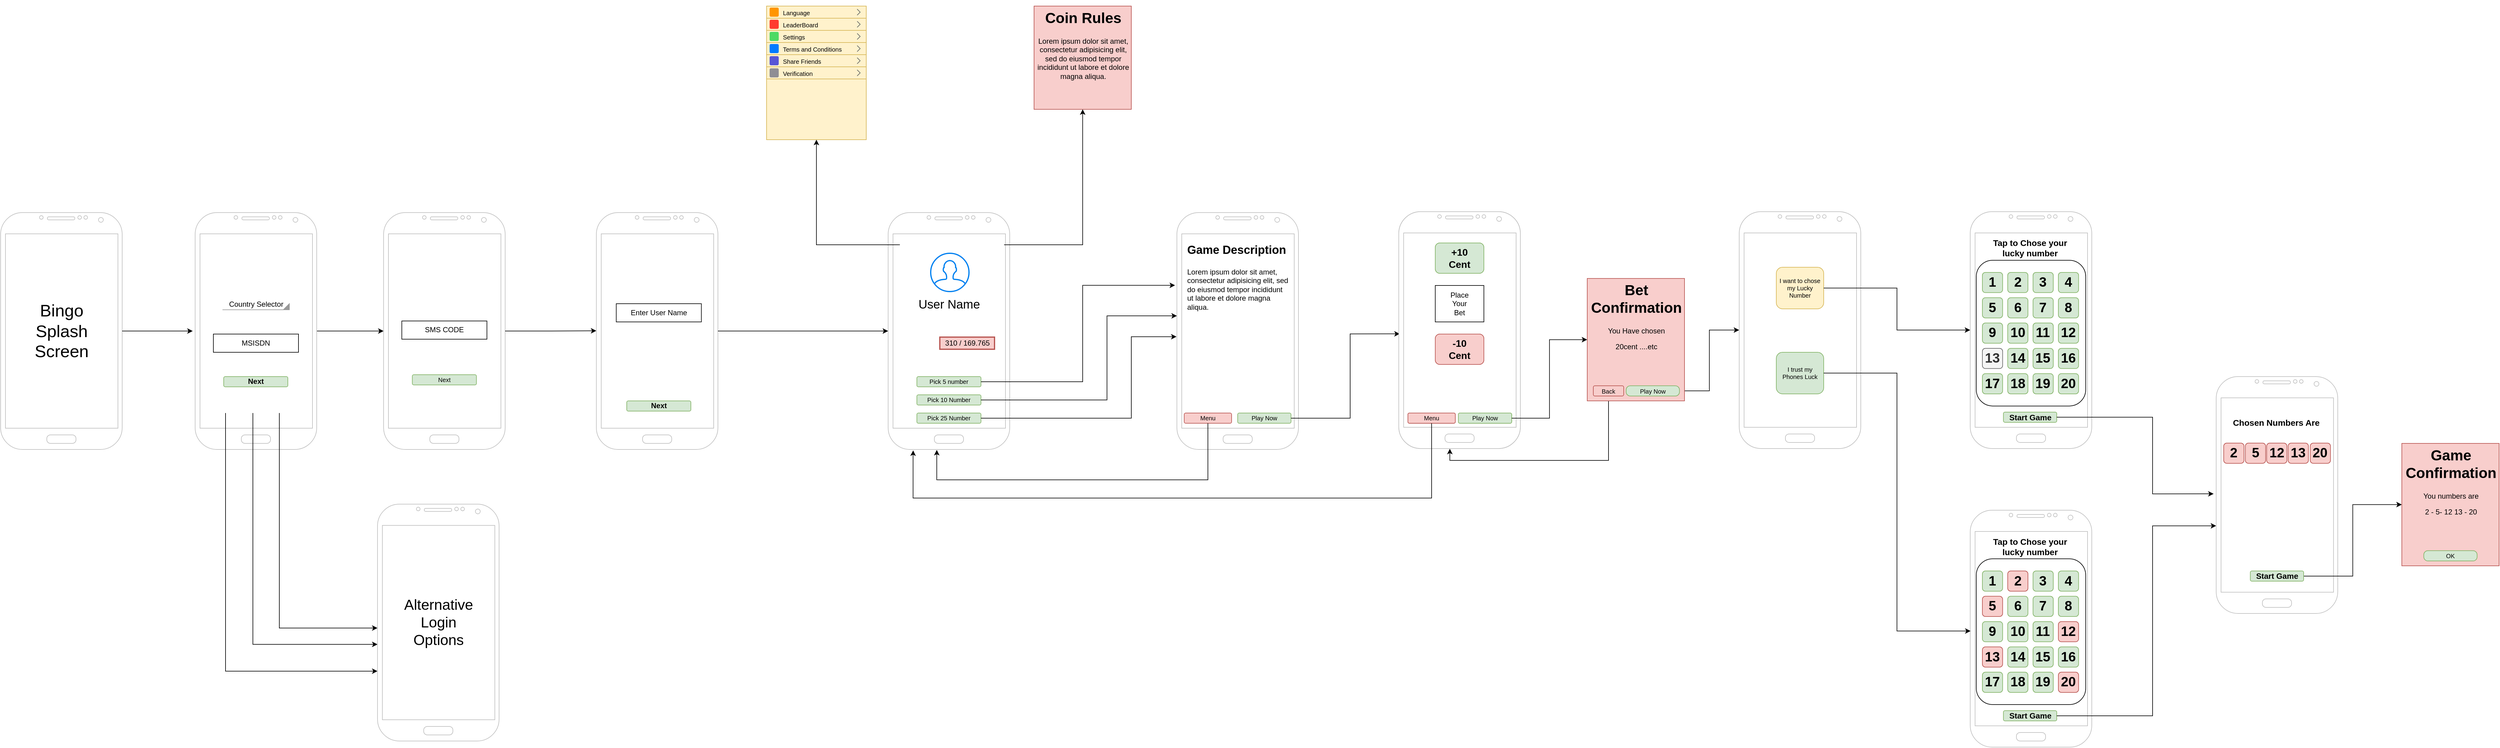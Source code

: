 <mxfile version="13.0.6" type="github">
  <diagram id="hyMBlP3Ab5VuCvEYyF4_" name="Page-1">
    <mxGraphModel dx="3213" dy="3280" grid="1" gridSize="10" guides="1" tooltips="1" connect="1" arrows="1" fold="1" page="1" pageScale="1" pageWidth="850" pageHeight="1100" math="0" shadow="0">
      <root>
        <mxCell id="0" />
        <mxCell id="1" parent="0" />
        <mxCell id="mvTbUv54LLQ37Vtnu26t-1" value="" style="group" vertex="1" connectable="0" parent="1">
          <mxGeometry x="940" y="120" width="200" height="390" as="geometry" />
        </mxCell>
        <mxCell id="mvTbUv54LLQ37Vtnu26t-2" value="" style="group" vertex="1" connectable="0" parent="mvTbUv54LLQ37Vtnu26t-1">
          <mxGeometry width="200" height="390" as="geometry" />
        </mxCell>
        <mxCell id="mvTbUv54LLQ37Vtnu26t-3" value="" style="verticalLabelPosition=bottom;verticalAlign=top;html=1;shadow=0;dashed=0;strokeWidth=1;shape=mxgraph.android.phone2;strokeColor=#c0c0c0;rounded=0;comic=0;fillColor=none;gradientColor=#ffffff;" vertex="1" parent="mvTbUv54LLQ37Vtnu26t-2">
          <mxGeometry width="200" height="390" as="geometry" />
        </mxCell>
        <mxCell id="mvTbUv54LLQ37Vtnu26t-4" value="&lt;div style=&quot;font-size: 28px&quot;&gt;Bingo&lt;/div&gt;&lt;div style=&quot;font-size: 28px&quot;&gt;&lt;font style=&quot;font-size: 28px&quot;&gt;Splash &lt;br&gt;&lt;/font&gt;&lt;/div&gt;&lt;div style=&quot;font-size: 28px&quot;&gt;&lt;font style=&quot;font-size: 28px&quot;&gt;Screen&lt;br&gt;&lt;/font&gt;&lt;/div&gt;" style="text;html=1;align=center;verticalAlign=middle;resizable=0;points=[];autosize=1;strokeWidth=7;" vertex="1" parent="mvTbUv54LLQ37Vtnu26t-2">
          <mxGeometry x="50" y="170" width="100" height="50" as="geometry" />
        </mxCell>
        <mxCell id="mvTbUv54LLQ37Vtnu26t-70" style="edgeStyle=orthogonalEdgeStyle;rounded=0;orthogonalLoop=1;jettySize=auto;html=1;" edge="1" parent="1" source="mvTbUv54LLQ37Vtnu26t-5" target="mvTbUv54LLQ37Vtnu26t-21">
          <mxGeometry relative="1" as="geometry" />
        </mxCell>
        <mxCell id="mvTbUv54LLQ37Vtnu26t-5" value="" style="verticalLabelPosition=bottom;verticalAlign=top;html=1;shadow=0;dashed=0;strokeWidth=1;shape=mxgraph.android.phone2;strokeColor=#c0c0c0;" vertex="1" parent="1">
          <mxGeometry x="1260" y="120" width="200" height="390" as="geometry" />
        </mxCell>
        <mxCell id="mvTbUv54LLQ37Vtnu26t-6" value="MSISDN" style="rounded=0;whiteSpace=wrap;html=1;" vertex="1" parent="1">
          <mxGeometry x="1290" y="320" width="140" height="30" as="geometry" />
        </mxCell>
        <mxCell id="mvTbUv54LLQ37Vtnu26t-7" value="&lt;b&gt;&lt;font style=&quot;font-size: 12px&quot;&gt;Next&lt;/font&gt;&lt;/b&gt;" style="rounded=1;html=1;shadow=0;dashed=0;whiteSpace=wrap;fontSize=10;fillColor=#d5e8d4;align=center;strokeColor=#82b366;" vertex="1" parent="1">
          <mxGeometry x="1307" y="390" width="105.5" height="16.88" as="geometry" />
        </mxCell>
        <mxCell id="mvTbUv54LLQ37Vtnu26t-8" value="Country Selector" style="strokeWidth=1;html=1;shadow=0;dashed=0;shape=mxgraph.android.spinner2;align=center;fillColor=#999999;strokeColor=#999999;verticalAlign=bottom" vertex="1" parent="1">
          <mxGeometry x="1305" y="270" width="110" height="10" as="geometry" />
        </mxCell>
        <mxCell id="mvTbUv54LLQ37Vtnu26t-16" style="edgeStyle=orthogonalEdgeStyle;rounded=0;orthogonalLoop=1;jettySize=auto;html=1;entryX=0;entryY=0.705;entryDx=0;entryDy=0;entryPerimeter=0;" edge="1" parent="1" source="mvTbUv54LLQ37Vtnu26t-9" target="mvTbUv54LLQ37Vtnu26t-14">
          <mxGeometry relative="1" as="geometry">
            <Array as="points">
              <mxPoint x="1310" y="875" />
            </Array>
          </mxGeometry>
        </mxCell>
        <mxCell id="mvTbUv54LLQ37Vtnu26t-9" value="" style="shape=image;html=1;verticalAlign=top;verticalLabelPosition=bottom;labelBackgroundColor=#ffffff;imageAspect=0;aspect=fixed;image=https://cdn1.iconfinder.com/data/icons/logotypes/32/circle-facebook_-128.png" vertex="1" parent="1">
          <mxGeometry x="1296" y="422" width="28" height="28" as="geometry" />
        </mxCell>
        <mxCell id="mvTbUv54LLQ37Vtnu26t-17" style="edgeStyle=orthogonalEdgeStyle;rounded=0;orthogonalLoop=1;jettySize=auto;html=1;entryX=0;entryY=0.592;entryDx=0;entryDy=0;entryPerimeter=0;" edge="1" parent="1" source="mvTbUv54LLQ37Vtnu26t-10" target="mvTbUv54LLQ37Vtnu26t-14">
          <mxGeometry relative="1" as="geometry">
            <Array as="points">
              <mxPoint x="1355" y="831" />
            </Array>
          </mxGeometry>
        </mxCell>
        <mxCell id="mvTbUv54LLQ37Vtnu26t-10" value="" style="shape=image;html=1;verticalAlign=top;verticalLabelPosition=bottom;labelBackgroundColor=#ffffff;imageAspect=0;aspect=fixed;image=https://cdn3.iconfinder.com/data/icons/peelicons-vol-1/50/Google_-128.png" vertex="1" parent="1">
          <mxGeometry x="1341" y="422" width="28" height="28" as="geometry" />
        </mxCell>
        <mxCell id="mvTbUv54LLQ37Vtnu26t-18" style="edgeStyle=orthogonalEdgeStyle;rounded=0;orthogonalLoop=1;jettySize=auto;html=1;entryX=0;entryY=0.523;entryDx=0;entryDy=0;entryPerimeter=0;" edge="1" parent="1" source="mvTbUv54LLQ37Vtnu26t-11" target="mvTbUv54LLQ37Vtnu26t-14">
          <mxGeometry relative="1" as="geometry">
            <Array as="points">
              <mxPoint x="1399" y="804" />
            </Array>
          </mxGeometry>
        </mxCell>
        <mxCell id="mvTbUv54LLQ37Vtnu26t-11" value="" style="shape=image;html=1;verticalAlign=top;verticalLabelPosition=bottom;labelBackgroundColor=#ffffff;imageAspect=0;aspect=fixed;image=https://cdn3.iconfinder.com/data/icons/peelicons-vol-1/50/Mail-128.png" vertex="1" parent="1">
          <mxGeometry x="1384.5" y="422" width="28" height="28" as="geometry" />
        </mxCell>
        <mxCell id="mvTbUv54LLQ37Vtnu26t-12" style="edgeStyle=orthogonalEdgeStyle;rounded=0;orthogonalLoop=1;jettySize=auto;html=1;entryX=-0.02;entryY=0.5;entryDx=0;entryDy=0;entryPerimeter=0;" edge="1" parent="1" source="mvTbUv54LLQ37Vtnu26t-3" target="mvTbUv54LLQ37Vtnu26t-5">
          <mxGeometry relative="1" as="geometry" />
        </mxCell>
        <mxCell id="mvTbUv54LLQ37Vtnu26t-13" value="" style="group" vertex="1" connectable="0" parent="1">
          <mxGeometry x="1560" y="600" width="200" height="390" as="geometry" />
        </mxCell>
        <mxCell id="mvTbUv54LLQ37Vtnu26t-14" value="" style="verticalLabelPosition=bottom;verticalAlign=top;html=1;shadow=0;dashed=0;strokeWidth=1;shape=mxgraph.android.phone2;strokeColor=#c0c0c0;rounded=0;comic=0;fillColor=none;gradientColor=#ffffff;" vertex="1" parent="mvTbUv54LLQ37Vtnu26t-13">
          <mxGeometry width="200" height="390" as="geometry" />
        </mxCell>
        <mxCell id="mvTbUv54LLQ37Vtnu26t-15" value="&lt;div style=&quot;font-size: 24px&quot;&gt;&lt;font style=&quot;font-size: 24px&quot;&gt;Alternative&lt;/font&gt;&lt;/div&gt;&lt;div style=&quot;font-size: 24px&quot;&gt;&lt;font style=&quot;font-size: 24px&quot;&gt;Login&lt;/font&gt;&lt;/div&gt;&lt;div style=&quot;font-size: 24px&quot;&gt;&lt;font style=&quot;font-size: 24px&quot;&gt;Options&lt;br&gt;&lt;/font&gt;&lt;/div&gt;" style="text;html=1;align=center;verticalAlign=middle;resizable=0;points=[];autosize=1;strokeWidth=7;" vertex="1" parent="mvTbUv54LLQ37Vtnu26t-13">
          <mxGeometry x="35" y="170" width="130" height="50" as="geometry" />
        </mxCell>
        <mxCell id="mvTbUv54LLQ37Vtnu26t-19" value="" style="group" vertex="1" connectable="0" parent="1">
          <mxGeometry x="1570" y="120" width="200" height="390" as="geometry" />
        </mxCell>
        <mxCell id="mvTbUv54LLQ37Vtnu26t-20" value="" style="group" vertex="1" connectable="0" parent="mvTbUv54LLQ37Vtnu26t-19">
          <mxGeometry width="200" height="390" as="geometry" />
        </mxCell>
        <mxCell id="mvTbUv54LLQ37Vtnu26t-21" value="" style="verticalLabelPosition=bottom;verticalAlign=top;html=1;shadow=0;dashed=0;strokeWidth=1;shape=mxgraph.android.phone2;strokeColor=#c0c0c0;" vertex="1" parent="mvTbUv54LLQ37Vtnu26t-20">
          <mxGeometry width="200" height="390" as="geometry" />
        </mxCell>
        <mxCell id="mvTbUv54LLQ37Vtnu26t-22" value="SMS CODE" style="rounded=0;whiteSpace=wrap;html=1;" vertex="1" parent="mvTbUv54LLQ37Vtnu26t-20">
          <mxGeometry x="30" y="178.44" width="140" height="30" as="geometry" />
        </mxCell>
        <mxCell id="mvTbUv54LLQ37Vtnu26t-23" value="Next" style="rounded=1;html=1;shadow=0;dashed=0;whiteSpace=wrap;fontSize=10;fillColor=#d5e8d4;align=center;strokeColor=#82b366;" vertex="1" parent="mvTbUv54LLQ37Vtnu26t-20">
          <mxGeometry x="47.25" y="266.88" width="105.5" height="16.88" as="geometry" />
        </mxCell>
        <mxCell id="mvTbUv54LLQ37Vtnu26t-25" value="" style="group" vertex="1" connectable="0" parent="1">
          <mxGeometry x="1920" y="120" width="200" height="390" as="geometry" />
        </mxCell>
        <mxCell id="mvTbUv54LLQ37Vtnu26t-26" value="" style="group" vertex="1" connectable="0" parent="mvTbUv54LLQ37Vtnu26t-25">
          <mxGeometry width="200" height="390" as="geometry" />
        </mxCell>
        <mxCell id="mvTbUv54LLQ37Vtnu26t-27" value="" style="group" vertex="1" connectable="0" parent="mvTbUv54LLQ37Vtnu26t-26">
          <mxGeometry width="200" height="390" as="geometry" />
        </mxCell>
        <mxCell id="mvTbUv54LLQ37Vtnu26t-28" value="" style="group" vertex="1" connectable="0" parent="mvTbUv54LLQ37Vtnu26t-27">
          <mxGeometry width="200" height="390" as="geometry" />
        </mxCell>
        <mxCell id="mvTbUv54LLQ37Vtnu26t-29" value="" style="verticalLabelPosition=bottom;verticalAlign=top;html=1;shadow=0;dashed=0;strokeWidth=1;shape=mxgraph.android.phone2;strokeColor=#c0c0c0;" vertex="1" parent="mvTbUv54LLQ37Vtnu26t-28">
          <mxGeometry width="200" height="390" as="geometry" />
        </mxCell>
        <mxCell id="mvTbUv54LLQ37Vtnu26t-30" value="&lt;div style=&quot;font-size: 12px&quot;&gt;&lt;b&gt;&lt;font style=&quot;font-size: 12px&quot;&gt;Next&lt;/font&gt;&lt;/b&gt;&lt;/div&gt;" style="rounded=1;html=1;shadow=0;dashed=0;whiteSpace=wrap;fontSize=10;fillColor=#d5e8d4;align=center;strokeColor=#82b366;" vertex="1" parent="mvTbUv54LLQ37Vtnu26t-28">
          <mxGeometry x="50" y="310" width="105.5" height="16.88" as="geometry" />
        </mxCell>
        <mxCell id="mvTbUv54LLQ37Vtnu26t-31" value="Enter User Name" style="rounded=0;whiteSpace=wrap;html=1;" vertex="1" parent="mvTbUv54LLQ37Vtnu26t-28">
          <mxGeometry x="32.75" y="150" width="140" height="30" as="geometry" />
        </mxCell>
        <mxCell id="mvTbUv54LLQ37Vtnu26t-34" style="edgeStyle=orthogonalEdgeStyle;rounded=0;orthogonalLoop=1;jettySize=auto;html=1;entryX=0;entryY=0.499;entryDx=0;entryDy=0;entryPerimeter=0;" edge="1" parent="1" source="mvTbUv54LLQ37Vtnu26t-21" target="mvTbUv54LLQ37Vtnu26t-29">
          <mxGeometry relative="1" as="geometry" />
        </mxCell>
        <mxCell id="mvTbUv54LLQ37Vtnu26t-35" value="" style="group" vertex="1" connectable="0" parent="1">
          <mxGeometry x="2400" y="120.0" width="200" height="390" as="geometry" />
        </mxCell>
        <mxCell id="mvTbUv54LLQ37Vtnu26t-36" value="" style="group" vertex="1" connectable="0" parent="mvTbUv54LLQ37Vtnu26t-35">
          <mxGeometry width="200" height="390" as="geometry" />
        </mxCell>
        <mxCell id="mvTbUv54LLQ37Vtnu26t-37" value="" style="verticalLabelPosition=bottom;verticalAlign=top;html=1;shadow=0;dashed=0;strokeWidth=1;shape=mxgraph.android.phone2;strokeColor=#c0c0c0;rounded=0;comic=0;fillColor=none;gradientColor=#ffffff;" vertex="1" parent="mvTbUv54LLQ37Vtnu26t-36">
          <mxGeometry width="200" height="390" as="geometry" />
        </mxCell>
        <mxCell id="mvTbUv54LLQ37Vtnu26t-38" value="&lt;div style=&quot;font-size: 20px&quot;&gt;User Name&lt;br&gt;&lt;/div&gt;" style="text;html=1;align=center;verticalAlign=middle;resizable=0;points=[];autosize=1;strokeWidth=7;" vertex="1" parent="mvTbUv54LLQ37Vtnu26t-36">
          <mxGeometry x="40" y="140" width="120" height="20" as="geometry" />
        </mxCell>
        <mxCell id="mvTbUv54LLQ37Vtnu26t-39" value="Pick 5 number" style="rounded=1;html=1;shadow=0;dashed=0;whiteSpace=wrap;fontSize=10;fillColor=#d5e8d4;align=center;strokeColor=#82b366;" vertex="1" parent="mvTbUv54LLQ37Vtnu26t-36">
          <mxGeometry x="47.25" y="270.0" width="105.5" height="16.88" as="geometry" />
        </mxCell>
        <mxCell id="mvTbUv54LLQ37Vtnu26t-40" value="Pick 10 Number" style="rounded=1;html=1;shadow=0;dashed=0;whiteSpace=wrap;fontSize=10;fillColor=#d5e8d4;align=center;strokeColor=#82b366;" vertex="1" parent="mvTbUv54LLQ37Vtnu26t-36">
          <mxGeometry x="47.25" y="300.0" width="105.5" height="16.88" as="geometry" />
        </mxCell>
        <mxCell id="mvTbUv54LLQ37Vtnu26t-41" value="Pick 25 Number" style="rounded=1;html=1;shadow=0;dashed=0;whiteSpace=wrap;fontSize=10;fillColor=#d5e8d4;align=center;strokeColor=#82b366;" vertex="1" parent="mvTbUv54LLQ37Vtnu26t-36">
          <mxGeometry x="47.25" y="330.0" width="105.5" height="16.88" as="geometry" />
        </mxCell>
        <mxCell id="mvTbUv54LLQ37Vtnu26t-42" value="" style="shape=image;html=1;verticalAlign=top;verticalLabelPosition=bottom;labelBackgroundColor=#ffffff;imageAspect=0;aspect=fixed;image=https://cdn0.iconfinder.com/data/icons/kameleon-free-pack/110/Euro-Coin-128.png" vertex="1" parent="mvTbUv54LLQ37Vtnu26t-36">
          <mxGeometry x="152.75" y="34" width="38" height="38" as="geometry" />
        </mxCell>
        <mxCell id="mvTbUv54LLQ37Vtnu26t-43" value="310 / 169.765" style="text;html=1;align=center;verticalAlign=middle;resizable=0;points=[];autosize=1;strokeWidth=2;fillColor=#f8cecc;strokeColor=#b85450;" vertex="1" parent="mvTbUv54LLQ37Vtnu26t-36">
          <mxGeometry x="85" y="205" width="90" height="20" as="geometry" />
        </mxCell>
        <mxCell id="mvTbUv54LLQ37Vtnu26t-44" value="" style="shape=image;html=1;verticalAlign=top;verticalLabelPosition=bottom;labelBackgroundColor=#ffffff;imageAspect=0;aspect=fixed;image=https://cdn2.iconfinder.com/data/icons/flat-ui-icons-24-px/24/menu-24-128.png" vertex="1" parent="mvTbUv54LLQ37Vtnu26t-36">
          <mxGeometry x="19.25" y="39" width="28" height="28" as="geometry" />
        </mxCell>
        <mxCell id="mvTbUv54LLQ37Vtnu26t-45" value="" style="shape=image;html=1;verticalAlign=top;verticalLabelPosition=bottom;labelBackgroundColor=#ffffff;imageAspect=0;aspect=fixed;image=https://cdn3.iconfinder.com/data/icons/shopping-and-retail-15/512/Crown-128.png" vertex="1" parent="mvTbUv54LLQ37Vtnu26t-36">
          <mxGeometry x="19.25" y="180" width="60" height="60" as="geometry" />
        </mxCell>
        <mxCell id="mvTbUv54LLQ37Vtnu26t-46" value="" style="html=1;verticalLabelPosition=bottom;align=center;labelBackgroundColor=#ffffff;verticalAlign=top;strokeWidth=2;strokeColor=#0080F0;shadow=0;dashed=0;shape=mxgraph.ios7.icons.user;" vertex="1" parent="mvTbUv54LLQ37Vtnu26t-36">
          <mxGeometry x="70" y="67" width="63" height="63" as="geometry" />
        </mxCell>
        <mxCell id="mvTbUv54LLQ37Vtnu26t-47" value="" style="shape=rect;strokeColor=#d6b656;fillColor=#fff2cc;shadow=0;" vertex="1" parent="1">
          <mxGeometry x="2200" y="-220" width="164" height="220" as="geometry" />
        </mxCell>
        <mxCell id="mvTbUv54LLQ37Vtnu26t-48" value="Language" style="shape=rect;strokeColor=#d6b656;fontSize=10;resizeWidth=1;align=left;spacingLeft=25;spacingTop=2;fillColor=#fff2cc;" vertex="1" parent="mvTbUv54LLQ37Vtnu26t-47">
          <mxGeometry width="164" height="20" relative="1" as="geometry" />
        </mxCell>
        <mxCell id="mvTbUv54LLQ37Vtnu26t-49" value="" style="shape=rect;rounded=1;rSize=3;strokeColor=none;fillColor=#FF9501;" vertex="1" parent="mvTbUv54LLQ37Vtnu26t-48">
          <mxGeometry y="0.5" width="15" height="15" relative="1" as="geometry">
            <mxPoint x="5" y="-7.5" as="offset" />
          </mxGeometry>
        </mxCell>
        <mxCell id="mvTbUv54LLQ37Vtnu26t-50" value="" style="shape=mxgraph.ios7.misc.right;strokeColor=#666666;" vertex="1" parent="mvTbUv54LLQ37Vtnu26t-48">
          <mxGeometry x="1" y="0.5" width="5" height="10" relative="1" as="geometry">
            <mxPoint x="-15" y="-5" as="offset" />
          </mxGeometry>
        </mxCell>
        <mxCell id="mvTbUv54LLQ37Vtnu26t-51" value="LeaderBoard" style="shape=rect;strokeColor=#d6b656;fontSize=10;resizeWidth=1;align=left;spacingLeft=25;spacingTop=2;fillColor=#fff2cc;" vertex="1" parent="mvTbUv54LLQ37Vtnu26t-47">
          <mxGeometry width="164" height="20" relative="1" as="geometry">
            <mxPoint y="20" as="offset" />
          </mxGeometry>
        </mxCell>
        <mxCell id="mvTbUv54LLQ37Vtnu26t-52" value="" style="shape=rect;rounded=1;rSize=3;strokeColor=none;fillColor=#FF3B2F;" vertex="1" parent="mvTbUv54LLQ37Vtnu26t-51">
          <mxGeometry y="0.5" width="15" height="15" relative="1" as="geometry">
            <mxPoint x="5" y="-7.5" as="offset" />
          </mxGeometry>
        </mxCell>
        <mxCell id="mvTbUv54LLQ37Vtnu26t-53" value="" style="shape=mxgraph.ios7.misc.right;strokeColor=#666666;" vertex="1" parent="mvTbUv54LLQ37Vtnu26t-51">
          <mxGeometry x="1" y="0.5" width="5" height="10" relative="1" as="geometry">
            <mxPoint x="-15" y="-5" as="offset" />
          </mxGeometry>
        </mxCell>
        <mxCell id="mvTbUv54LLQ37Vtnu26t-54" value="Settings" style="shape=rect;strokeColor=#d6b656;fontSize=10;resizeWidth=1;align=left;spacingLeft=25;spacingTop=2;fillColor=#fff2cc;" vertex="1" parent="mvTbUv54LLQ37Vtnu26t-47">
          <mxGeometry width="164" height="20" relative="1" as="geometry">
            <mxPoint y="40" as="offset" />
          </mxGeometry>
        </mxCell>
        <mxCell id="mvTbUv54LLQ37Vtnu26t-55" value="" style="shape=rect;rounded=1;rSize=3;strokeColor=none;fillColor=#4CDA64;" vertex="1" parent="mvTbUv54LLQ37Vtnu26t-54">
          <mxGeometry y="0.5" width="15" height="15" relative="1" as="geometry">
            <mxPoint x="5" y="-7.5" as="offset" />
          </mxGeometry>
        </mxCell>
        <mxCell id="mvTbUv54LLQ37Vtnu26t-56" value="" style="shape=mxgraph.ios7.misc.right;strokeColor=#666666;" vertex="1" parent="mvTbUv54LLQ37Vtnu26t-54">
          <mxGeometry x="1" y="0.5" width="5" height="10" relative="1" as="geometry">
            <mxPoint x="-15" y="-5" as="offset" />
          </mxGeometry>
        </mxCell>
        <mxCell id="mvTbUv54LLQ37Vtnu26t-57" value="Terms and Conditions" style="shape=rect;strokeColor=#d6b656;fontSize=10;resizeWidth=1;align=left;spacingLeft=25;spacingTop=2;fillColor=#fff2cc;" vertex="1" parent="mvTbUv54LLQ37Vtnu26t-47">
          <mxGeometry width="164" height="20" relative="1" as="geometry">
            <mxPoint y="60" as="offset" />
          </mxGeometry>
        </mxCell>
        <mxCell id="mvTbUv54LLQ37Vtnu26t-58" value="" style="shape=rect;rounded=1;rSize=3;strokeColor=none;fillColor=#007AFF;" vertex="1" parent="mvTbUv54LLQ37Vtnu26t-57">
          <mxGeometry y="0.5" width="15" height="15" relative="1" as="geometry">
            <mxPoint x="5" y="-7.5" as="offset" />
          </mxGeometry>
        </mxCell>
        <mxCell id="mvTbUv54LLQ37Vtnu26t-59" value="" style="shape=mxgraph.ios7.misc.right;strokeColor=#666666;" vertex="1" parent="mvTbUv54LLQ37Vtnu26t-57">
          <mxGeometry x="1" y="0.5" width="5" height="10" relative="1" as="geometry">
            <mxPoint x="-15" y="-5" as="offset" />
          </mxGeometry>
        </mxCell>
        <mxCell id="mvTbUv54LLQ37Vtnu26t-60" value="Share Friends" style="shape=rect;strokeColor=#d6b656;fontSize=10;resizeWidth=1;align=left;spacingLeft=25;spacingTop=2;fillColor=#fff2cc;" vertex="1" parent="mvTbUv54LLQ37Vtnu26t-47">
          <mxGeometry width="164" height="20" relative="1" as="geometry">
            <mxPoint y="80" as="offset" />
          </mxGeometry>
        </mxCell>
        <mxCell id="mvTbUv54LLQ37Vtnu26t-61" value="" style="shape=rect;rounded=1;rSize=3;strokeColor=none;fillColor=#5855D6;" vertex="1" parent="mvTbUv54LLQ37Vtnu26t-60">
          <mxGeometry y="0.5" width="15" height="15" relative="1" as="geometry">
            <mxPoint x="5" y="-7.5" as="offset" />
          </mxGeometry>
        </mxCell>
        <mxCell id="mvTbUv54LLQ37Vtnu26t-62" value="" style="shape=mxgraph.ios7.misc.right;strokeColor=#666666;" vertex="1" parent="mvTbUv54LLQ37Vtnu26t-60">
          <mxGeometry x="1" y="0.5" width="5" height="10" relative="1" as="geometry">
            <mxPoint x="-15" y="-5" as="offset" />
          </mxGeometry>
        </mxCell>
        <mxCell id="mvTbUv54LLQ37Vtnu26t-63" value="Verification" style="shape=rect;strokeColor=#d6b656;fontSize=10;resizeWidth=1;align=left;spacingLeft=25;spacingTop=2;fillColor=#fff2cc;" vertex="1" parent="mvTbUv54LLQ37Vtnu26t-47">
          <mxGeometry width="164" height="20" relative="1" as="geometry">
            <mxPoint y="100" as="offset" />
          </mxGeometry>
        </mxCell>
        <mxCell id="mvTbUv54LLQ37Vtnu26t-64" value="" style="shape=rect;rounded=1;rSize=3;strokeColor=none;fillColor=#8F8E94;" vertex="1" parent="mvTbUv54LLQ37Vtnu26t-63">
          <mxGeometry y="0.5" width="15" height="15" relative="1" as="geometry">
            <mxPoint x="5" y="-7.5" as="offset" />
          </mxGeometry>
        </mxCell>
        <mxCell id="mvTbUv54LLQ37Vtnu26t-65" value="" style="shape=mxgraph.ios7.misc.right;strokeColor=#666666;" vertex="1" parent="mvTbUv54LLQ37Vtnu26t-63">
          <mxGeometry x="1" y="0.5" width="5" height="10" relative="1" as="geometry">
            <mxPoint x="-15" y="-5" as="offset" />
          </mxGeometry>
        </mxCell>
        <mxCell id="mvTbUv54LLQ37Vtnu26t-66" style="edgeStyle=orthogonalEdgeStyle;rounded=0;orthogonalLoop=1;jettySize=auto;html=1;entryX=0.5;entryY=1;entryDx=0;entryDy=0;" edge="1" parent="1" source="mvTbUv54LLQ37Vtnu26t-44" target="mvTbUv54LLQ37Vtnu26t-47">
          <mxGeometry relative="1" as="geometry" />
        </mxCell>
        <mxCell id="mvTbUv54LLQ37Vtnu26t-67" value="&lt;h1 align=&quot;center&quot;&gt;Coin Rules&lt;br&gt;&lt;/h1&gt;&lt;p align=&quot;center&quot;&gt;Lorem ipsum dolor sit amet, consectetur adipisicing elit, sed do eiusmod tempor incididunt ut labore et dolore magna aliqua.&lt;/p&gt;" style="text;html=1;strokeColor=#b85450;fillColor=#f8cecc;spacing=5;spacingTop=-20;whiteSpace=wrap;overflow=hidden;rounded=0;" vertex="1" parent="1">
          <mxGeometry x="2640" y="-220.0" width="160" height="170" as="geometry" />
        </mxCell>
        <mxCell id="mvTbUv54LLQ37Vtnu26t-68" style="edgeStyle=orthogonalEdgeStyle;rounded=0;orthogonalLoop=1;jettySize=auto;html=1;entryX=0.5;entryY=1;entryDx=0;entryDy=0;" edge="1" parent="1" source="mvTbUv54LLQ37Vtnu26t-42" target="mvTbUv54LLQ37Vtnu26t-67">
          <mxGeometry relative="1" as="geometry" />
        </mxCell>
        <mxCell id="mvTbUv54LLQ37Vtnu26t-69" style="edgeStyle=orthogonalEdgeStyle;rounded=0;orthogonalLoop=1;jettySize=auto;html=1;" edge="1" parent="1" source="mvTbUv54LLQ37Vtnu26t-29" target="mvTbUv54LLQ37Vtnu26t-37">
          <mxGeometry relative="1" as="geometry" />
        </mxCell>
        <mxCell id="mvTbUv54LLQ37Vtnu26t-71" value="" style="group" vertex="1" connectable="0" parent="1">
          <mxGeometry x="2875" y="120" width="200" height="390" as="geometry" />
        </mxCell>
        <mxCell id="mvTbUv54LLQ37Vtnu26t-72" value="" style="group" vertex="1" connectable="0" parent="mvTbUv54LLQ37Vtnu26t-71">
          <mxGeometry width="200" height="390" as="geometry" />
        </mxCell>
        <mxCell id="mvTbUv54LLQ37Vtnu26t-73" value="" style="group" vertex="1" connectable="0" parent="mvTbUv54LLQ37Vtnu26t-72">
          <mxGeometry width="200" height="390" as="geometry" />
        </mxCell>
        <mxCell id="mvTbUv54LLQ37Vtnu26t-74" value="" style="group" vertex="1" connectable="0" parent="mvTbUv54LLQ37Vtnu26t-73">
          <mxGeometry width="200" height="390" as="geometry" />
        </mxCell>
        <mxCell id="mvTbUv54LLQ37Vtnu26t-75" value="" style="verticalLabelPosition=bottom;verticalAlign=top;html=1;shadow=0;dashed=0;strokeWidth=1;shape=mxgraph.android.phone2;strokeColor=#c0c0c0;" vertex="1" parent="mvTbUv54LLQ37Vtnu26t-74">
          <mxGeometry width="200" height="390" as="geometry" />
        </mxCell>
        <mxCell id="mvTbUv54LLQ37Vtnu26t-87" value="&lt;h1&gt;&lt;font style=&quot;font-size: 19px&quot;&gt;Game Description&lt;/font&gt;&lt;br&gt;&lt;/h1&gt;&lt;p&gt;Lorem ipsum dolor sit amet, consectetur adipisicing elit, sed do eiusmod tempor incididunt ut labore et dolore magna aliqua.&lt;/p&gt;" style="text;html=1;strokeColor=none;fillColor=none;spacing=5;spacingTop=-20;whiteSpace=wrap;overflow=hidden;rounded=0;" vertex="1" parent="mvTbUv54LLQ37Vtnu26t-74">
          <mxGeometry x="12.25" y="40" width="175.5" height="200" as="geometry" />
        </mxCell>
        <mxCell id="mvTbUv54LLQ37Vtnu26t-89" value="Play Now" style="rounded=1;html=1;shadow=0;dashed=0;whiteSpace=wrap;fontSize=10;fillColor=#d5e8d4;align=center;strokeColor=#82b366;" vertex="1" parent="mvTbUv54LLQ37Vtnu26t-74">
          <mxGeometry x="100" y="330" width="87.75" height="16.88" as="geometry" />
        </mxCell>
        <mxCell id="mvTbUv54LLQ37Vtnu26t-90" value="Menu" style="rounded=1;html=1;shadow=0;dashed=0;whiteSpace=wrap;fontSize=10;fillColor=#f8cecc;align=center;strokeColor=#b85450;" vertex="1" parent="mvTbUv54LLQ37Vtnu26t-74">
          <mxGeometry x="12" y="330" width="78" height="16.88" as="geometry" />
        </mxCell>
        <mxCell id="mvTbUv54LLQ37Vtnu26t-79" style="edgeStyle=orthogonalEdgeStyle;rounded=0;orthogonalLoop=1;jettySize=auto;html=1;entryX=0;entryY=0.436;entryDx=0;entryDy=0;entryPerimeter=0;" edge="1" parent="1" source="mvTbUv54LLQ37Vtnu26t-40" target="mvTbUv54LLQ37Vtnu26t-75">
          <mxGeometry relative="1" as="geometry">
            <Array as="points">
              <mxPoint x="2760" y="428" />
              <mxPoint x="2760" y="290" />
            </Array>
          </mxGeometry>
        </mxCell>
        <mxCell id="mvTbUv54LLQ37Vtnu26t-80" style="edgeStyle=orthogonalEdgeStyle;rounded=0;orthogonalLoop=1;jettySize=auto;html=1;entryX=-0.003;entryY=0.524;entryDx=0;entryDy=0;entryPerimeter=0;" edge="1" parent="1" source="mvTbUv54LLQ37Vtnu26t-41" target="mvTbUv54LLQ37Vtnu26t-75">
          <mxGeometry relative="1" as="geometry">
            <Array as="points">
              <mxPoint x="2800" y="458" />
              <mxPoint x="2800" y="324" />
            </Array>
          </mxGeometry>
        </mxCell>
        <mxCell id="mvTbUv54LLQ37Vtnu26t-88" style="edgeStyle=orthogonalEdgeStyle;rounded=0;orthogonalLoop=1;jettySize=auto;html=1;entryX=-0.015;entryY=0.307;entryDx=0;entryDy=0;entryPerimeter=0;" edge="1" parent="1" source="mvTbUv54LLQ37Vtnu26t-39" target="mvTbUv54LLQ37Vtnu26t-75">
          <mxGeometry relative="1" as="geometry">
            <Array as="points">
              <mxPoint x="2720" y="398" />
              <mxPoint x="2720" y="240" />
            </Array>
          </mxGeometry>
        </mxCell>
        <mxCell id="mvTbUv54LLQ37Vtnu26t-91" style="edgeStyle=orthogonalEdgeStyle;rounded=0;orthogonalLoop=1;jettySize=auto;html=1;entryX=0.4;entryY=1.002;entryDx=0;entryDy=0;entryPerimeter=0;" edge="1" parent="1" source="mvTbUv54LLQ37Vtnu26t-90" target="mvTbUv54LLQ37Vtnu26t-37">
          <mxGeometry relative="1" as="geometry">
            <Array as="points">
              <mxPoint x="2926" y="560" />
              <mxPoint x="2480" y="560" />
            </Array>
          </mxGeometry>
        </mxCell>
        <mxCell id="mvTbUv54LLQ37Vtnu26t-92" style="edgeStyle=orthogonalEdgeStyle;rounded=0;orthogonalLoop=1;jettySize=auto;html=1;entryX=0.008;entryY=0.516;entryDx=0;entryDy=0;entryPerimeter=0;" edge="1" parent="1" source="mvTbUv54LLQ37Vtnu26t-89" target="mvTbUv54LLQ37Vtnu26t-84">
          <mxGeometry relative="1" as="geometry">
            <Array as="points">
              <mxPoint x="3160" y="458" />
              <mxPoint x="3160" y="320" />
            </Array>
          </mxGeometry>
        </mxCell>
        <mxCell id="mvTbUv54LLQ37Vtnu26t-120" style="edgeStyle=orthogonalEdgeStyle;rounded=0;orthogonalLoop=1;jettySize=auto;html=1;entryX=0.42;entryY=1.001;entryDx=0;entryDy=0;entryPerimeter=0;" edge="1" parent="1" source="mvTbUv54LLQ37Vtnu26t-109" target="mvTbUv54LLQ37Vtnu26t-111">
          <mxGeometry relative="1" as="geometry">
            <Array as="points">
              <mxPoint x="3585" y="528" />
              <mxPoint x="3324" y="528" />
            </Array>
          </mxGeometry>
        </mxCell>
        <mxCell id="mvTbUv54LLQ37Vtnu26t-128" style="edgeStyle=orthogonalEdgeStyle;rounded=0;orthogonalLoop=1;jettySize=auto;html=1;" edge="1" parent="1" source="mvTbUv54LLQ37Vtnu26t-117" target="mvTbUv54LLQ37Vtnu26t-122">
          <mxGeometry relative="1" as="geometry" />
        </mxCell>
        <mxCell id="mvTbUv54LLQ37Vtnu26t-167" value="" style="group" vertex="1" connectable="0" parent="1">
          <mxGeometry x="3240" y="118.44" width="200" height="390" as="geometry" />
        </mxCell>
        <mxCell id="mvTbUv54LLQ37Vtnu26t-81" value="" style="group" vertex="1" connectable="0" parent="mvTbUv54LLQ37Vtnu26t-167">
          <mxGeometry width="200" height="390" as="geometry" />
        </mxCell>
        <mxCell id="mvTbUv54LLQ37Vtnu26t-82" value="" style="group" vertex="1" connectable="0" parent="mvTbUv54LLQ37Vtnu26t-81">
          <mxGeometry width="200" height="390" as="geometry" />
        </mxCell>
        <mxCell id="mvTbUv54LLQ37Vtnu26t-83" value="" style="group" vertex="1" connectable="0" parent="mvTbUv54LLQ37Vtnu26t-82">
          <mxGeometry width="200" height="390" as="geometry" />
        </mxCell>
        <mxCell id="mvTbUv54LLQ37Vtnu26t-84" value="" style="verticalLabelPosition=bottom;verticalAlign=top;html=1;shadow=0;dashed=0;strokeWidth=1;shape=mxgraph.android.phone2;strokeColor=#c0c0c0;" vertex="1" parent="mvTbUv54LLQ37Vtnu26t-83">
          <mxGeometry width="200" height="390" as="geometry" />
        </mxCell>
        <mxCell id="mvTbUv54LLQ37Vtnu26t-85" value="&lt;div&gt;&lt;font size=&quot;1&quot;&gt;&lt;b style=&quot;font-size: 16px&quot;&gt;+10 &lt;br&gt;&lt;/b&gt;&lt;/font&gt;&lt;/div&gt;&lt;div&gt;&lt;font size=&quot;1&quot;&gt;&lt;b style=&quot;font-size: 16px&quot;&gt;Cent&lt;/b&gt;&lt;/font&gt;&lt;/div&gt;" style="rounded=1;html=1;shadow=0;dashed=0;whiteSpace=wrap;fontSize=10;fillColor=#d5e8d4;align=center;strokeColor=#82b366;" vertex="1" parent="mvTbUv54LLQ37Vtnu26t-83">
          <mxGeometry x="60" y="51.56" width="80" height="50" as="geometry" />
        </mxCell>
        <mxCell id="mvTbUv54LLQ37Vtnu26t-86" value="&lt;div&gt;Place&lt;/div&gt;&lt;div&gt;Your&lt;/div&gt;&lt;div&gt;Bet&lt;/div&gt;" style="rounded=0;whiteSpace=wrap;html=1;" vertex="1" parent="mvTbUv54LLQ37Vtnu26t-83">
          <mxGeometry x="60" y="121.56" width="80" height="60" as="geometry" />
        </mxCell>
        <mxCell id="mvTbUv54LLQ37Vtnu26t-93" value="&lt;div&gt;&lt;font size=&quot;1&quot;&gt;&lt;b style=&quot;font-size: 16px&quot;&gt;-10 &lt;br&gt;&lt;/b&gt;&lt;/font&gt;&lt;/div&gt;&lt;div&gt;&lt;font size=&quot;1&quot;&gt;&lt;b style=&quot;font-size: 16px&quot;&gt;Cent&lt;/b&gt;&lt;/font&gt;&lt;/div&gt;" style="rounded=1;html=1;shadow=0;dashed=0;whiteSpace=wrap;fontSize=10;fillColor=#f8cecc;align=center;strokeColor=#b85450;" vertex="1" parent="mvTbUv54LLQ37Vtnu26t-83">
          <mxGeometry x="60" y="201.56" width="80" height="50" as="geometry" />
        </mxCell>
        <mxCell id="mvTbUv54LLQ37Vtnu26t-104" value="Menu" style="rounded=1;html=1;shadow=0;dashed=0;whiteSpace=wrap;fontSize=10;fillColor=#f8cecc;align=center;strokeColor=#b85450;" vertex="1" parent="mvTbUv54LLQ37Vtnu26t-83">
          <mxGeometry x="15" y="331.56" width="78" height="16.88" as="geometry" />
        </mxCell>
        <mxCell id="mvTbUv54LLQ37Vtnu26t-105" value="Play Now" style="rounded=1;html=1;shadow=0;dashed=0;whiteSpace=wrap;fontSize=10;fillColor=#d5e8d4;align=center;strokeColor=#82b366;" vertex="1" parent="mvTbUv54LLQ37Vtnu26t-83">
          <mxGeometry x="98" y="331.56" width="87.75" height="16.88" as="geometry" />
        </mxCell>
        <mxCell id="mvTbUv54LLQ37Vtnu26t-110" value="" style="group" vertex="1" connectable="0" parent="mvTbUv54LLQ37Vtnu26t-167">
          <mxGeometry width="200" height="390" as="geometry" />
        </mxCell>
        <mxCell id="mvTbUv54LLQ37Vtnu26t-111" value="" style="verticalLabelPosition=bottom;verticalAlign=top;html=1;shadow=0;dashed=0;strokeWidth=1;shape=mxgraph.android.phone2;strokeColor=#c0c0c0;" vertex="1" parent="mvTbUv54LLQ37Vtnu26t-110">
          <mxGeometry width="200" height="390" as="geometry" />
        </mxCell>
        <mxCell id="mvTbUv54LLQ37Vtnu26t-112" value="&lt;div&gt;&lt;font size=&quot;1&quot;&gt;&lt;b style=&quot;font-size: 16px&quot;&gt;+10 &lt;br&gt;&lt;/b&gt;&lt;/font&gt;&lt;/div&gt;&lt;div&gt;&lt;font size=&quot;1&quot;&gt;&lt;b style=&quot;font-size: 16px&quot;&gt;Cent&lt;/b&gt;&lt;/font&gt;&lt;/div&gt;" style="rounded=1;html=1;shadow=0;dashed=0;whiteSpace=wrap;fontSize=10;fillColor=#d5e8d4;align=center;strokeColor=#82b366;" vertex="1" parent="mvTbUv54LLQ37Vtnu26t-110">
          <mxGeometry x="60" y="51.56" width="80" height="50" as="geometry" />
        </mxCell>
        <mxCell id="mvTbUv54LLQ37Vtnu26t-113" value="&lt;div&gt;Place&lt;/div&gt;&lt;div&gt;Your&lt;/div&gt;&lt;div&gt;Bet&lt;/div&gt;" style="rounded=0;whiteSpace=wrap;html=1;" vertex="1" parent="mvTbUv54LLQ37Vtnu26t-110">
          <mxGeometry x="60" y="121.56" width="80" height="60" as="geometry" />
        </mxCell>
        <mxCell id="mvTbUv54LLQ37Vtnu26t-114" value="&lt;div&gt;&lt;font size=&quot;1&quot;&gt;&lt;b style=&quot;font-size: 16px&quot;&gt;-10 &lt;br&gt;&lt;/b&gt;&lt;/font&gt;&lt;/div&gt;&lt;div&gt;&lt;font size=&quot;1&quot;&gt;&lt;b style=&quot;font-size: 16px&quot;&gt;Cent&lt;/b&gt;&lt;/font&gt;&lt;/div&gt;" style="rounded=1;html=1;shadow=0;dashed=0;whiteSpace=wrap;fontSize=10;fillColor=#f8cecc;align=center;strokeColor=#b85450;" vertex="1" parent="mvTbUv54LLQ37Vtnu26t-110">
          <mxGeometry x="60" y="201.56" width="80" height="50" as="geometry" />
        </mxCell>
        <mxCell id="mvTbUv54LLQ37Vtnu26t-115" value="Menu" style="rounded=1;html=1;shadow=0;dashed=0;whiteSpace=wrap;fontSize=10;fillColor=#f8cecc;align=center;strokeColor=#b85450;" vertex="1" parent="mvTbUv54LLQ37Vtnu26t-110">
          <mxGeometry x="15" y="331.56" width="78" height="16.88" as="geometry" />
        </mxCell>
        <mxCell id="mvTbUv54LLQ37Vtnu26t-116" value="Play Now" style="rounded=1;html=1;shadow=0;dashed=0;whiteSpace=wrap;fontSize=10;fillColor=#d5e8d4;align=center;strokeColor=#82b366;" vertex="1" parent="mvTbUv54LLQ37Vtnu26t-110">
          <mxGeometry x="98" y="331.56" width="87.75" height="16.88" as="geometry" />
        </mxCell>
        <mxCell id="mvTbUv54LLQ37Vtnu26t-168" value="" style="group" vertex="1" connectable="0" parent="1">
          <mxGeometry x="3550" y="228.44" width="160" height="201.56" as="geometry" />
        </mxCell>
        <mxCell id="mvTbUv54LLQ37Vtnu26t-107" value="&lt;h1 align=&quot;center&quot;&gt;Bet Confirmation&lt;br&gt;&lt;/h1&gt;&lt;p align=&quot;center&quot;&gt;You Have chosen&lt;/p&gt;&lt;p align=&quot;center&quot;&gt;20cent ....etc&lt;/p&gt;&lt;p align=&quot;center&quot;&gt;&lt;br&gt;&lt;/p&gt;" style="text;html=1;strokeColor=#b85450;fillColor=#f8cecc;spacing=5;spacingTop=-20;whiteSpace=wrap;overflow=hidden;rounded=0;" vertex="1" parent="mvTbUv54LLQ37Vtnu26t-168">
          <mxGeometry width="160" height="201.56" as="geometry" />
        </mxCell>
        <mxCell id="mvTbUv54LLQ37Vtnu26t-109" value="Back" style="rounded=1;html=1;shadow=0;dashed=0;whiteSpace=wrap;fontSize=10;fillColor=#f8cecc;align=center;strokeColor=#b85450;" vertex="1" parent="mvTbUv54LLQ37Vtnu26t-168">
          <mxGeometry x="10" y="176.68" width="50" height="16.88" as="geometry" />
        </mxCell>
        <mxCell id="mvTbUv54LLQ37Vtnu26t-117" value="Play Now" style="rounded=1;html=1;shadow=0;dashed=0;whiteSpace=wrap;fontSize=10;fillColor=#d5e8d4;align=center;strokeColor=#82b366;arcSize=40;" vertex="1" parent="mvTbUv54LLQ37Vtnu26t-168">
          <mxGeometry x="64" y="176.68" width="87.75" height="16.88" as="geometry" />
        </mxCell>
        <mxCell id="mvTbUv54LLQ37Vtnu26t-121" value="" style="group" vertex="1" connectable="0" parent="1">
          <mxGeometry x="3800" y="118.44" width="590" height="390" as="geometry" />
        </mxCell>
        <mxCell id="mvTbUv54LLQ37Vtnu26t-122" value="" style="verticalLabelPosition=bottom;verticalAlign=top;html=1;shadow=0;dashed=0;strokeWidth=1;shape=mxgraph.android.phone2;strokeColor=#c0c0c0;" vertex="1" parent="mvTbUv54LLQ37Vtnu26t-121">
          <mxGeometry width="200" height="390" as="geometry" />
        </mxCell>
        <mxCell id="mvTbUv54LLQ37Vtnu26t-134" value="I want to chose my Lucky Number" style="rounded=1;html=1;shadow=0;dashed=0;whiteSpace=wrap;fontSize=10;fillColor=#fff2cc;align=center;strokeColor=#d6b656;" vertex="1" parent="mvTbUv54LLQ37Vtnu26t-121">
          <mxGeometry x="61" y="91.56" width="78" height="68.44" as="geometry" />
        </mxCell>
        <mxCell id="mvTbUv54LLQ37Vtnu26t-164" value="I trust my Phones Luck" style="rounded=1;html=1;shadow=0;dashed=0;whiteSpace=wrap;fontSize=10;fillColor=#d5e8d4;align=center;strokeColor=#82b366;" vertex="1" parent="mvTbUv54LLQ37Vtnu26t-121">
          <mxGeometry x="61" y="231.56" width="78" height="68.44" as="geometry" />
        </mxCell>
        <mxCell id="mvTbUv54LLQ37Vtnu26t-218" value="" style="group" vertex="1" connectable="0" parent="mvTbUv54LLQ37Vtnu26t-121">
          <mxGeometry x="380" width="200" height="390" as="geometry" />
        </mxCell>
        <mxCell id="mvTbUv54LLQ37Vtnu26t-188" value="" style="group" vertex="1" connectable="0" parent="mvTbUv54LLQ37Vtnu26t-218">
          <mxGeometry width="200" height="390" as="geometry" />
        </mxCell>
        <mxCell id="mvTbUv54LLQ37Vtnu26t-165" value="" style="verticalLabelPosition=bottom;verticalAlign=top;html=1;shadow=0;dashed=0;strokeWidth=1;shape=mxgraph.android.phone2;strokeColor=#c0c0c0;" vertex="1" parent="mvTbUv54LLQ37Vtnu26t-188">
          <mxGeometry width="200" height="390" as="geometry" />
        </mxCell>
        <mxCell id="mvTbUv54LLQ37Vtnu26t-173" value="&lt;font style=&quot;font-size: 14px&quot;&gt;&lt;b&gt;Tap to Chose your lucky number&lt;/b&gt;&lt;/font&gt;" style="text;html=1;strokeColor=none;fillColor=none;align=center;verticalAlign=middle;whiteSpace=wrap;rounded=0;" vertex="1" parent="mvTbUv54LLQ37Vtnu26t-188">
          <mxGeometry x="17" y="40" width="163" height="40" as="geometry" />
        </mxCell>
        <mxCell id="mvTbUv54LLQ37Vtnu26t-186" value="&lt;font size=&quot;1&quot;&gt;&lt;b style=&quot;font-size: 13px&quot;&gt;Start Game&lt;/b&gt;&lt;/font&gt;" style="rounded=1;html=1;shadow=0;dashed=0;whiteSpace=wrap;fontSize=10;fillColor=#d5e8d4;align=center;strokeColor=#82b366;" vertex="1" parent="mvTbUv54LLQ37Vtnu26t-188">
          <mxGeometry x="54.62" y="330" width="87.75" height="16.88" as="geometry" />
        </mxCell>
        <mxCell id="mvTbUv54LLQ37Vtnu26t-194" value="" style="group" vertex="1" connectable="0" parent="mvTbUv54LLQ37Vtnu26t-218">
          <mxGeometry x="10" y="80" width="180" height="240" as="geometry" />
        </mxCell>
        <mxCell id="mvTbUv54LLQ37Vtnu26t-195" value="" style="group" vertex="1" connectable="0" parent="mvTbUv54LLQ37Vtnu26t-194">
          <mxGeometry width="180" height="240" as="geometry" />
        </mxCell>
        <mxCell id="mvTbUv54LLQ37Vtnu26t-196" value="" style="rounded=1;whiteSpace=wrap;html=1;" vertex="1" parent="mvTbUv54LLQ37Vtnu26t-195">
          <mxGeometry width="180" height="240" as="geometry" />
        </mxCell>
        <mxCell id="mvTbUv54LLQ37Vtnu26t-197" value="" style="group" vertex="1" connectable="0" parent="mvTbUv54LLQ37Vtnu26t-195">
          <mxGeometry x="10" y="20" width="158.32" height="200" as="geometry" />
        </mxCell>
        <mxCell id="mvTbUv54LLQ37Vtnu26t-198" value="&lt;b&gt;&lt;font style=&quot;font-size: 22px&quot;&gt;1&lt;/font&gt;&lt;/b&gt;" style="rounded=1;html=1;shadow=0;dashed=0;whiteSpace=wrap;fontSize=10;fillColor=#d5e8d4;align=center;strokeColor=#82b366;" vertex="1" parent="mvTbUv54LLQ37Vtnu26t-197">
          <mxGeometry width="33.331" height="33.333" as="geometry" />
        </mxCell>
        <mxCell id="mvTbUv54LLQ37Vtnu26t-199" value="&lt;b&gt;&lt;font style=&quot;font-size: 22px&quot;&gt;2&lt;/font&gt;&lt;/b&gt;" style="rounded=1;html=1;shadow=0;dashed=0;whiteSpace=wrap;fontSize=10;fillColor=#d5e8d4;align=center;strokeColor=#82b366;" vertex="1" parent="mvTbUv54LLQ37Vtnu26t-197">
          <mxGeometry x="41.663" width="33.331" height="33.333" as="geometry" />
        </mxCell>
        <mxCell id="mvTbUv54LLQ37Vtnu26t-200" value="&lt;b&gt;&lt;font style=&quot;font-size: 22px&quot;&gt;3&lt;/font&gt;&lt;/b&gt;" style="rounded=1;html=1;shadow=0;dashed=0;whiteSpace=wrap;fontSize=10;fillColor=#d5e8d4;align=center;strokeColor=#82b366;" vertex="1" parent="mvTbUv54LLQ37Vtnu26t-197">
          <mxGeometry x="83.326" width="33.331" height="33.333" as="geometry" />
        </mxCell>
        <mxCell id="mvTbUv54LLQ37Vtnu26t-201" value="&lt;b&gt;&lt;font style=&quot;font-size: 22px&quot;&gt;4&lt;/font&gt;&lt;/b&gt;" style="rounded=1;html=1;shadow=0;dashed=0;whiteSpace=wrap;fontSize=10;fillColor=#d5e8d4;align=center;strokeColor=#82b366;" vertex="1" parent="mvTbUv54LLQ37Vtnu26t-197">
          <mxGeometry x="124.989" width="33.331" height="33.333" as="geometry" />
        </mxCell>
        <mxCell id="mvTbUv54LLQ37Vtnu26t-202" value="&lt;b&gt;&lt;font style=&quot;font-size: 22px&quot;&gt;5&lt;/font&gt;&lt;/b&gt;" style="rounded=1;html=1;shadow=0;dashed=0;whiteSpace=wrap;fontSize=10;fillColor=#d5e8d4;align=center;strokeColor=#82b366;" vertex="1" parent="mvTbUv54LLQ37Vtnu26t-197">
          <mxGeometry y="41.667" width="33.331" height="33.333" as="geometry" />
        </mxCell>
        <mxCell id="mvTbUv54LLQ37Vtnu26t-203" value="&lt;b&gt;&lt;font style=&quot;font-size: 22px&quot;&gt;6&lt;/font&gt;&lt;/b&gt;" style="rounded=1;html=1;shadow=0;dashed=0;whiteSpace=wrap;fontSize=10;fillColor=#d5e8d4;align=center;strokeColor=#82b366;" vertex="1" parent="mvTbUv54LLQ37Vtnu26t-197">
          <mxGeometry x="41.663" y="41.667" width="33.331" height="33.333" as="geometry" />
        </mxCell>
        <mxCell id="mvTbUv54LLQ37Vtnu26t-204" value="&lt;b&gt;&lt;font style=&quot;font-size: 22px&quot;&gt;7&lt;/font&gt;&lt;/b&gt;" style="rounded=1;html=1;shadow=0;dashed=0;whiteSpace=wrap;fontSize=10;fillColor=#d5e8d4;align=center;strokeColor=#82b366;" vertex="1" parent="mvTbUv54LLQ37Vtnu26t-197">
          <mxGeometry x="83.326" y="41.667" width="33.331" height="33.333" as="geometry" />
        </mxCell>
        <mxCell id="mvTbUv54LLQ37Vtnu26t-205" value="&lt;b&gt;&lt;font style=&quot;font-size: 22px&quot;&gt;8&lt;/font&gt;&lt;/b&gt;" style="rounded=1;html=1;shadow=0;dashed=0;whiteSpace=wrap;fontSize=10;fillColor=#d5e8d4;align=center;strokeColor=#82b366;" vertex="1" parent="mvTbUv54LLQ37Vtnu26t-197">
          <mxGeometry x="124.989" y="41.667" width="33.331" height="33.333" as="geometry" />
        </mxCell>
        <mxCell id="mvTbUv54LLQ37Vtnu26t-206" value="&lt;b&gt;&lt;font style=&quot;font-size: 22px&quot;&gt;9&lt;/font&gt;&lt;/b&gt;" style="rounded=1;html=1;shadow=0;dashed=0;whiteSpace=wrap;fontSize=10;fillColor=#d5e8d4;align=center;strokeColor=#82b366;" vertex="1" parent="mvTbUv54LLQ37Vtnu26t-197">
          <mxGeometry y="83.333" width="33.331" height="33.333" as="geometry" />
        </mxCell>
        <mxCell id="mvTbUv54LLQ37Vtnu26t-207" value="&lt;b&gt;&lt;font style=&quot;font-size: 22px&quot;&gt;10&lt;/font&gt;&lt;/b&gt;" style="rounded=1;html=1;shadow=0;dashed=0;whiteSpace=wrap;fontSize=10;fillColor=#d5e8d4;align=center;strokeColor=#82b366;" vertex="1" parent="mvTbUv54LLQ37Vtnu26t-197">
          <mxGeometry x="41.663" y="83.333" width="33.331" height="33.333" as="geometry" />
        </mxCell>
        <mxCell id="mvTbUv54LLQ37Vtnu26t-208" value="&lt;b&gt;&lt;font style=&quot;font-size: 22px&quot;&gt;11&lt;/font&gt;&lt;/b&gt;" style="rounded=1;html=1;shadow=0;dashed=0;whiteSpace=wrap;fontSize=10;fillColor=#d5e8d4;align=center;strokeColor=#82b366;" vertex="1" parent="mvTbUv54LLQ37Vtnu26t-197">
          <mxGeometry x="83.326" y="83.333" width="33.331" height="33.333" as="geometry" />
        </mxCell>
        <mxCell id="mvTbUv54LLQ37Vtnu26t-209" value="&lt;b&gt;&lt;font style=&quot;font-size: 22px&quot;&gt;12&lt;/font&gt;&lt;/b&gt;" style="rounded=1;html=1;shadow=0;dashed=0;whiteSpace=wrap;fontSize=10;fillColor=#d5e8d4;align=center;strokeColor=#82b366;" vertex="1" parent="mvTbUv54LLQ37Vtnu26t-197">
          <mxGeometry x="124.989" y="83.333" width="33.331" height="33.333" as="geometry" />
        </mxCell>
        <mxCell id="mvTbUv54LLQ37Vtnu26t-210" value="&lt;b&gt;&lt;font style=&quot;font-size: 22px&quot;&gt;13&lt;/font&gt;&lt;/b&gt;" style="rounded=1;html=1;shadow=0;dashed=0;whiteSpace=wrap;fontSize=10;fillColor=#f5f5f5;align=center;strokeColor=#666666;fontColor=#333333;" vertex="1" parent="mvTbUv54LLQ37Vtnu26t-197">
          <mxGeometry y="125" width="33.331" height="33.333" as="geometry" />
        </mxCell>
        <mxCell id="mvTbUv54LLQ37Vtnu26t-211" value="&lt;b&gt;&lt;font style=&quot;font-size: 22px&quot;&gt;14&lt;/font&gt;&lt;/b&gt;" style="rounded=1;html=1;shadow=0;dashed=0;whiteSpace=wrap;fontSize=10;fillColor=#d5e8d4;align=center;strokeColor=#82b366;" vertex="1" parent="mvTbUv54LLQ37Vtnu26t-197">
          <mxGeometry x="41.663" y="125" width="33.331" height="33.333" as="geometry" />
        </mxCell>
        <mxCell id="mvTbUv54LLQ37Vtnu26t-212" value="&lt;b&gt;&lt;font style=&quot;font-size: 22px&quot;&gt;15&lt;/font&gt;&lt;/b&gt;" style="rounded=1;html=1;shadow=0;dashed=0;whiteSpace=wrap;fontSize=10;fillColor=#d5e8d4;align=center;strokeColor=#82b366;" vertex="1" parent="mvTbUv54LLQ37Vtnu26t-197">
          <mxGeometry x="83.326" y="125" width="33.331" height="33.333" as="geometry" />
        </mxCell>
        <mxCell id="mvTbUv54LLQ37Vtnu26t-213" value="&lt;b&gt;&lt;font style=&quot;font-size: 22px&quot;&gt;16&lt;/font&gt;&lt;/b&gt;" style="rounded=1;html=1;shadow=0;dashed=0;whiteSpace=wrap;fontSize=10;fillColor=#d5e8d4;align=center;strokeColor=#82b366;" vertex="1" parent="mvTbUv54LLQ37Vtnu26t-197">
          <mxGeometry x="124.989" y="125" width="33.331" height="33.333" as="geometry" />
        </mxCell>
        <mxCell id="mvTbUv54LLQ37Vtnu26t-214" value="&lt;b&gt;&lt;font style=&quot;font-size: 22px&quot;&gt;17&lt;/font&gt;&lt;/b&gt;" style="rounded=1;html=1;shadow=0;dashed=0;whiteSpace=wrap;fontSize=10;fillColor=#d5e8d4;align=center;strokeColor=#82b366;" vertex="1" parent="mvTbUv54LLQ37Vtnu26t-197">
          <mxGeometry y="166.667" width="33.331" height="33.333" as="geometry" />
        </mxCell>
        <mxCell id="mvTbUv54LLQ37Vtnu26t-215" value="&lt;b&gt;&lt;font style=&quot;font-size: 22px&quot;&gt;18&lt;/font&gt;&lt;/b&gt;" style="rounded=1;html=1;shadow=0;dashed=0;whiteSpace=wrap;fontSize=10;fillColor=#d5e8d4;align=center;strokeColor=#82b366;" vertex="1" parent="mvTbUv54LLQ37Vtnu26t-197">
          <mxGeometry x="41.663" y="166.667" width="33.331" height="33.333" as="geometry" />
        </mxCell>
        <mxCell id="mvTbUv54LLQ37Vtnu26t-216" value="&lt;b&gt;&lt;font style=&quot;font-size: 22px&quot;&gt;19&lt;/font&gt;&lt;/b&gt;" style="rounded=1;html=1;shadow=0;dashed=0;whiteSpace=wrap;fontSize=10;fillColor=#d5e8d4;align=center;strokeColor=#82b366;" vertex="1" parent="mvTbUv54LLQ37Vtnu26t-197">
          <mxGeometry x="83.326" y="166.667" width="33.331" height="33.333" as="geometry" />
        </mxCell>
        <mxCell id="mvTbUv54LLQ37Vtnu26t-217" value="&lt;b&gt;&lt;font style=&quot;font-size: 22px&quot;&gt;20&lt;/font&gt;&lt;/b&gt;" style="rounded=1;html=1;shadow=0;dashed=0;whiteSpace=wrap;fontSize=10;fillColor=#d5e8d4;align=center;strokeColor=#82b366;" vertex="1" parent="mvTbUv54LLQ37Vtnu26t-197">
          <mxGeometry x="124.989" y="166.667" width="33.331" height="33.333" as="geometry" />
        </mxCell>
        <mxCell id="mvTbUv54LLQ37Vtnu26t-169" style="edgeStyle=orthogonalEdgeStyle;rounded=0;orthogonalLoop=1;jettySize=auto;html=1;" edge="1" parent="mvTbUv54LLQ37Vtnu26t-121" source="mvTbUv54LLQ37Vtnu26t-134" target="mvTbUv54LLQ37Vtnu26t-165">
          <mxGeometry relative="1" as="geometry" />
        </mxCell>
        <mxCell id="mvTbUv54LLQ37Vtnu26t-108" style="edgeStyle=orthogonalEdgeStyle;rounded=0;orthogonalLoop=1;jettySize=auto;html=1;entryX=0;entryY=0.5;entryDx=0;entryDy=0;" edge="1" parent="1" source="mvTbUv54LLQ37Vtnu26t-105" target="mvTbUv54LLQ37Vtnu26t-107">
          <mxGeometry relative="1" as="geometry" />
        </mxCell>
        <mxCell id="mvTbUv54LLQ37Vtnu26t-106" style="edgeStyle=orthogonalEdgeStyle;rounded=0;orthogonalLoop=1;jettySize=auto;html=1;entryX=0.206;entryY=1.004;entryDx=0;entryDy=0;entryPerimeter=0;" edge="1" parent="1" source="mvTbUv54LLQ37Vtnu26t-104" target="mvTbUv54LLQ37Vtnu26t-37">
          <mxGeometry relative="1" as="geometry">
            <mxPoint x="2441" y="530" as="targetPoint" />
            <Array as="points">
              <mxPoint x="3294" y="590" />
              <mxPoint x="2441" y="590" />
              <mxPoint x="2441" y="520" />
              <mxPoint x="2441" y="520" />
            </Array>
          </mxGeometry>
        </mxCell>
        <mxCell id="mvTbUv54LLQ37Vtnu26t-219" value="" style="group" vertex="1" connectable="0" parent="1">
          <mxGeometry x="4180" y="610" width="200" height="390" as="geometry" />
        </mxCell>
        <mxCell id="mvTbUv54LLQ37Vtnu26t-220" value="" style="group" vertex="1" connectable="0" parent="mvTbUv54LLQ37Vtnu26t-219">
          <mxGeometry width="200" height="390" as="geometry" />
        </mxCell>
        <mxCell id="mvTbUv54LLQ37Vtnu26t-221" value="" style="verticalLabelPosition=bottom;verticalAlign=top;html=1;shadow=0;dashed=0;strokeWidth=1;shape=mxgraph.android.phone2;strokeColor=#c0c0c0;" vertex="1" parent="mvTbUv54LLQ37Vtnu26t-220">
          <mxGeometry width="200" height="390" as="geometry" />
        </mxCell>
        <mxCell id="mvTbUv54LLQ37Vtnu26t-222" value="&lt;font style=&quot;font-size: 14px&quot;&gt;&lt;b&gt;Tap to Chose your lucky number&lt;/b&gt;&lt;/font&gt;" style="text;html=1;strokeColor=none;fillColor=none;align=center;verticalAlign=middle;whiteSpace=wrap;rounded=0;" vertex="1" parent="mvTbUv54LLQ37Vtnu26t-220">
          <mxGeometry x="17" y="40" width="163" height="40" as="geometry" />
        </mxCell>
        <mxCell id="mvTbUv54LLQ37Vtnu26t-223" value="&lt;font size=&quot;1&quot;&gt;&lt;b style=&quot;font-size: 13px&quot;&gt;Start Game&lt;/b&gt;&lt;/font&gt;" style="rounded=1;html=1;shadow=0;dashed=0;whiteSpace=wrap;fontSize=10;fillColor=#d5e8d4;align=center;strokeColor=#82b366;" vertex="1" parent="mvTbUv54LLQ37Vtnu26t-220">
          <mxGeometry x="54.62" y="330" width="87.75" height="16.88" as="geometry" />
        </mxCell>
        <mxCell id="mvTbUv54LLQ37Vtnu26t-224" value="" style="group" vertex="1" connectable="0" parent="mvTbUv54LLQ37Vtnu26t-219">
          <mxGeometry x="10" y="80" width="180" height="240" as="geometry" />
        </mxCell>
        <mxCell id="mvTbUv54LLQ37Vtnu26t-225" value="" style="group" vertex="1" connectable="0" parent="mvTbUv54LLQ37Vtnu26t-224">
          <mxGeometry width="180" height="240" as="geometry" />
        </mxCell>
        <mxCell id="mvTbUv54LLQ37Vtnu26t-226" value="" style="rounded=1;whiteSpace=wrap;html=1;" vertex="1" parent="mvTbUv54LLQ37Vtnu26t-225">
          <mxGeometry width="180" height="240" as="geometry" />
        </mxCell>
        <mxCell id="mvTbUv54LLQ37Vtnu26t-227" value="" style="group" vertex="1" connectable="0" parent="mvTbUv54LLQ37Vtnu26t-225">
          <mxGeometry x="10" y="20" width="158.32" height="200" as="geometry" />
        </mxCell>
        <mxCell id="mvTbUv54LLQ37Vtnu26t-228" value="&lt;b&gt;&lt;font style=&quot;font-size: 22px&quot;&gt;1&lt;/font&gt;&lt;/b&gt;" style="rounded=1;html=1;shadow=0;dashed=0;whiteSpace=wrap;fontSize=10;fillColor=#d5e8d4;align=center;strokeColor=#82b366;" vertex="1" parent="mvTbUv54LLQ37Vtnu26t-227">
          <mxGeometry width="33.331" height="33.333" as="geometry" />
        </mxCell>
        <mxCell id="mvTbUv54LLQ37Vtnu26t-229" value="&lt;b&gt;&lt;font style=&quot;font-size: 22px&quot;&gt;2&lt;/font&gt;&lt;/b&gt;" style="rounded=1;html=1;shadow=0;dashed=0;whiteSpace=wrap;fontSize=10;fillColor=#f8cecc;align=center;strokeColor=#b85450;" vertex="1" parent="mvTbUv54LLQ37Vtnu26t-227">
          <mxGeometry x="41.663" width="33.331" height="33.333" as="geometry" />
        </mxCell>
        <mxCell id="mvTbUv54LLQ37Vtnu26t-230" value="&lt;b&gt;&lt;font style=&quot;font-size: 22px&quot;&gt;3&lt;/font&gt;&lt;/b&gt;" style="rounded=1;html=1;shadow=0;dashed=0;whiteSpace=wrap;fontSize=10;fillColor=#d5e8d4;align=center;strokeColor=#82b366;" vertex="1" parent="mvTbUv54LLQ37Vtnu26t-227">
          <mxGeometry x="83.326" width="33.331" height="33.333" as="geometry" />
        </mxCell>
        <mxCell id="mvTbUv54LLQ37Vtnu26t-231" value="&lt;b&gt;&lt;font style=&quot;font-size: 22px&quot;&gt;4&lt;/font&gt;&lt;/b&gt;" style="rounded=1;html=1;shadow=0;dashed=0;whiteSpace=wrap;fontSize=10;fillColor=#d5e8d4;align=center;strokeColor=#82b366;" vertex="1" parent="mvTbUv54LLQ37Vtnu26t-227">
          <mxGeometry x="124.989" width="33.331" height="33.333" as="geometry" />
        </mxCell>
        <mxCell id="mvTbUv54LLQ37Vtnu26t-232" value="&lt;b&gt;&lt;font style=&quot;font-size: 22px&quot;&gt;5&lt;/font&gt;&lt;/b&gt;" style="rounded=1;html=1;shadow=0;dashed=0;whiteSpace=wrap;fontSize=10;fillColor=#f8cecc;align=center;strokeColor=#b85450;" vertex="1" parent="mvTbUv54LLQ37Vtnu26t-227">
          <mxGeometry y="41.667" width="33.331" height="33.333" as="geometry" />
        </mxCell>
        <mxCell id="mvTbUv54LLQ37Vtnu26t-233" value="&lt;b&gt;&lt;font style=&quot;font-size: 22px&quot;&gt;6&lt;/font&gt;&lt;/b&gt;" style="rounded=1;html=1;shadow=0;dashed=0;whiteSpace=wrap;fontSize=10;fillColor=#d5e8d4;align=center;strokeColor=#82b366;" vertex="1" parent="mvTbUv54LLQ37Vtnu26t-227">
          <mxGeometry x="41.663" y="41.667" width="33.331" height="33.333" as="geometry" />
        </mxCell>
        <mxCell id="mvTbUv54LLQ37Vtnu26t-234" value="&lt;b&gt;&lt;font style=&quot;font-size: 22px&quot;&gt;7&lt;/font&gt;&lt;/b&gt;" style="rounded=1;html=1;shadow=0;dashed=0;whiteSpace=wrap;fontSize=10;fillColor=#d5e8d4;align=center;strokeColor=#82b366;" vertex="1" parent="mvTbUv54LLQ37Vtnu26t-227">
          <mxGeometry x="83.326" y="41.667" width="33.331" height="33.333" as="geometry" />
        </mxCell>
        <mxCell id="mvTbUv54LLQ37Vtnu26t-235" value="&lt;b&gt;&lt;font style=&quot;font-size: 22px&quot;&gt;8&lt;/font&gt;&lt;/b&gt;" style="rounded=1;html=1;shadow=0;dashed=0;whiteSpace=wrap;fontSize=10;fillColor=#d5e8d4;align=center;strokeColor=#82b366;" vertex="1" parent="mvTbUv54LLQ37Vtnu26t-227">
          <mxGeometry x="124.989" y="41.667" width="33.331" height="33.333" as="geometry" />
        </mxCell>
        <mxCell id="mvTbUv54LLQ37Vtnu26t-236" value="&lt;b&gt;&lt;font style=&quot;font-size: 22px&quot;&gt;9&lt;/font&gt;&lt;/b&gt;" style="rounded=1;html=1;shadow=0;dashed=0;whiteSpace=wrap;fontSize=10;fillColor=#d5e8d4;align=center;strokeColor=#82b366;" vertex="1" parent="mvTbUv54LLQ37Vtnu26t-227">
          <mxGeometry y="83.333" width="33.331" height="33.333" as="geometry" />
        </mxCell>
        <mxCell id="mvTbUv54LLQ37Vtnu26t-237" value="&lt;b&gt;&lt;font style=&quot;font-size: 22px&quot;&gt;10&lt;/font&gt;&lt;/b&gt;" style="rounded=1;html=1;shadow=0;dashed=0;whiteSpace=wrap;fontSize=10;fillColor=#d5e8d4;align=center;strokeColor=#82b366;" vertex="1" parent="mvTbUv54LLQ37Vtnu26t-227">
          <mxGeometry x="41.663" y="83.333" width="33.331" height="33.333" as="geometry" />
        </mxCell>
        <mxCell id="mvTbUv54LLQ37Vtnu26t-238" value="&lt;b&gt;&lt;font style=&quot;font-size: 22px&quot;&gt;11&lt;/font&gt;&lt;/b&gt;" style="rounded=1;html=1;shadow=0;dashed=0;whiteSpace=wrap;fontSize=10;fillColor=#d5e8d4;align=center;strokeColor=#82b366;" vertex="1" parent="mvTbUv54LLQ37Vtnu26t-227">
          <mxGeometry x="83.326" y="83.333" width="33.331" height="33.333" as="geometry" />
        </mxCell>
        <mxCell id="mvTbUv54LLQ37Vtnu26t-239" value="&lt;b&gt;&lt;font style=&quot;font-size: 22px&quot;&gt;12&lt;/font&gt;&lt;/b&gt;" style="rounded=1;html=1;shadow=0;dashed=0;whiteSpace=wrap;fontSize=10;fillColor=#f8cecc;align=center;strokeColor=#b85450;" vertex="1" parent="mvTbUv54LLQ37Vtnu26t-227">
          <mxGeometry x="124.989" y="83.333" width="33.331" height="33.333" as="geometry" />
        </mxCell>
        <mxCell id="mvTbUv54LLQ37Vtnu26t-240" value="&lt;b&gt;&lt;font style=&quot;font-size: 22px&quot;&gt;13&lt;/font&gt;&lt;/b&gt;" style="rounded=1;html=1;shadow=0;dashed=0;whiteSpace=wrap;fontSize=10;fillColor=#f8cecc;align=center;strokeColor=#b85450;" vertex="1" parent="mvTbUv54LLQ37Vtnu26t-227">
          <mxGeometry y="125" width="33.331" height="33.333" as="geometry" />
        </mxCell>
        <mxCell id="mvTbUv54LLQ37Vtnu26t-241" value="&lt;b&gt;&lt;font style=&quot;font-size: 22px&quot;&gt;14&lt;/font&gt;&lt;/b&gt;" style="rounded=1;html=1;shadow=0;dashed=0;whiteSpace=wrap;fontSize=10;fillColor=#d5e8d4;align=center;strokeColor=#82b366;" vertex="1" parent="mvTbUv54LLQ37Vtnu26t-227">
          <mxGeometry x="41.663" y="125" width="33.331" height="33.333" as="geometry" />
        </mxCell>
        <mxCell id="mvTbUv54LLQ37Vtnu26t-242" value="&lt;b&gt;&lt;font style=&quot;font-size: 22px&quot;&gt;15&lt;/font&gt;&lt;/b&gt;" style="rounded=1;html=1;shadow=0;dashed=0;whiteSpace=wrap;fontSize=10;fillColor=#d5e8d4;align=center;strokeColor=#82b366;" vertex="1" parent="mvTbUv54LLQ37Vtnu26t-227">
          <mxGeometry x="83.326" y="125" width="33.331" height="33.333" as="geometry" />
        </mxCell>
        <mxCell id="mvTbUv54LLQ37Vtnu26t-243" value="&lt;b&gt;&lt;font style=&quot;font-size: 22px&quot;&gt;16&lt;/font&gt;&lt;/b&gt;" style="rounded=1;html=1;shadow=0;dashed=0;whiteSpace=wrap;fontSize=10;fillColor=#d5e8d4;align=center;strokeColor=#82b366;" vertex="1" parent="mvTbUv54LLQ37Vtnu26t-227">
          <mxGeometry x="124.989" y="125" width="33.331" height="33.333" as="geometry" />
        </mxCell>
        <mxCell id="mvTbUv54LLQ37Vtnu26t-244" value="&lt;b&gt;&lt;font style=&quot;font-size: 22px&quot;&gt;17&lt;/font&gt;&lt;/b&gt;" style="rounded=1;html=1;shadow=0;dashed=0;whiteSpace=wrap;fontSize=10;fillColor=#d5e8d4;align=center;strokeColor=#82b366;" vertex="1" parent="mvTbUv54LLQ37Vtnu26t-227">
          <mxGeometry y="166.667" width="33.331" height="33.333" as="geometry" />
        </mxCell>
        <mxCell id="mvTbUv54LLQ37Vtnu26t-245" value="&lt;b&gt;&lt;font style=&quot;font-size: 22px&quot;&gt;18&lt;/font&gt;&lt;/b&gt;" style="rounded=1;html=1;shadow=0;dashed=0;whiteSpace=wrap;fontSize=10;fillColor=#d5e8d4;align=center;strokeColor=#82b366;" vertex="1" parent="mvTbUv54LLQ37Vtnu26t-227">
          <mxGeometry x="41.663" y="166.667" width="33.331" height="33.333" as="geometry" />
        </mxCell>
        <mxCell id="mvTbUv54LLQ37Vtnu26t-246" value="&lt;b&gt;&lt;font style=&quot;font-size: 22px&quot;&gt;19&lt;/font&gt;&lt;/b&gt;" style="rounded=1;html=1;shadow=0;dashed=0;whiteSpace=wrap;fontSize=10;fillColor=#d5e8d4;align=center;strokeColor=#82b366;" vertex="1" parent="mvTbUv54LLQ37Vtnu26t-227">
          <mxGeometry x="83.326" y="166.667" width="33.331" height="33.333" as="geometry" />
        </mxCell>
        <mxCell id="mvTbUv54LLQ37Vtnu26t-247" value="&lt;b&gt;&lt;font style=&quot;font-size: 22px&quot;&gt;20&lt;/font&gt;&lt;/b&gt;" style="rounded=1;html=1;shadow=0;dashed=0;whiteSpace=wrap;fontSize=10;fillColor=#f8cecc;align=center;strokeColor=#b85450;" vertex="1" parent="mvTbUv54LLQ37Vtnu26t-227">
          <mxGeometry x="124.989" y="166.667" width="33.331" height="33.333" as="geometry" />
        </mxCell>
        <mxCell id="mvTbUv54LLQ37Vtnu26t-248" style="edgeStyle=orthogonalEdgeStyle;rounded=0;orthogonalLoop=1;jettySize=auto;html=1;entryX=0.003;entryY=0.51;entryDx=0;entryDy=0;entryPerimeter=0;" edge="1" parent="1" source="mvTbUv54LLQ37Vtnu26t-164" target="mvTbUv54LLQ37Vtnu26t-221">
          <mxGeometry relative="1" as="geometry" />
        </mxCell>
        <mxCell id="mvTbUv54LLQ37Vtnu26t-253" value="" style="verticalLabelPosition=bottom;verticalAlign=top;html=1;shadow=0;dashed=0;strokeWidth=1;shape=mxgraph.android.phone2;strokeColor=#c0c0c0;" vertex="1" parent="1">
          <mxGeometry x="4584.62" y="390" width="200" height="390" as="geometry" />
        </mxCell>
        <mxCell id="mvTbUv54LLQ37Vtnu26t-254" value="&lt;font style=&quot;font-size: 14px&quot;&gt;&lt;b&gt;Chosen Numbers Are&lt;br&gt;&lt;/b&gt;&lt;/font&gt;" style="text;html=1;strokeColor=none;fillColor=none;align=center;verticalAlign=middle;whiteSpace=wrap;rounded=0;" vertex="1" parent="1">
          <mxGeometry x="4601.83" y="446" width="163" height="40" as="geometry" />
        </mxCell>
        <mxCell id="mvTbUv54LLQ37Vtnu26t-303" style="edgeStyle=orthogonalEdgeStyle;rounded=0;orthogonalLoop=1;jettySize=auto;html=1;entryX=0;entryY=0.5;entryDx=0;entryDy=0;" edge="1" parent="1" source="mvTbUv54LLQ37Vtnu26t-255" target="mvTbUv54LLQ37Vtnu26t-299">
          <mxGeometry relative="1" as="geometry" />
        </mxCell>
        <mxCell id="mvTbUv54LLQ37Vtnu26t-255" value="&lt;font size=&quot;1&quot;&gt;&lt;b style=&quot;font-size: 13px&quot;&gt;Start Game&lt;/b&gt;&lt;/font&gt;" style="rounded=1;html=1;shadow=0;dashed=0;whiteSpace=wrap;fontSize=10;fillColor=#d5e8d4;align=center;strokeColor=#82b366;" vertex="1" parent="1">
          <mxGeometry x="4640.75" y="710" width="87.75" height="16.88" as="geometry" />
        </mxCell>
        <mxCell id="mvTbUv54LLQ37Vtnu26t-283" value="&lt;b&gt;&lt;font style=&quot;font-size: 22px&quot;&gt;2&lt;/font&gt;&lt;/b&gt;" style="rounded=1;html=1;shadow=0;dashed=0;whiteSpace=wrap;fontSize=10;fillColor=#f8cecc;align=center;strokeColor=#b85450;" vertex="1" parent="1">
          <mxGeometry x="4597.003" y="499.54" width="33.331" height="33.333" as="geometry" />
        </mxCell>
        <mxCell id="mvTbUv54LLQ37Vtnu26t-284" value="&lt;b&gt;&lt;font style=&quot;font-size: 22px&quot;&gt;5&lt;/font&gt;&lt;/b&gt;" style="rounded=1;html=1;shadow=0;dashed=0;whiteSpace=wrap;fontSize=10;fillColor=#f8cecc;align=center;strokeColor=#b85450;" vertex="1" parent="1">
          <mxGeometry x="4632.62" y="499.537" width="33.331" height="33.333" as="geometry" />
        </mxCell>
        <mxCell id="mvTbUv54LLQ37Vtnu26t-285" value="&lt;b&gt;&lt;font style=&quot;font-size: 22px&quot;&gt;12&lt;/font&gt;&lt;/b&gt;" style="rounded=1;html=1;shadow=0;dashed=0;whiteSpace=wrap;fontSize=10;fillColor=#f8cecc;align=center;strokeColor=#b85450;" vertex="1" parent="1">
          <mxGeometry x="4667.669" y="499.543" width="33.331" height="33.333" as="geometry" />
        </mxCell>
        <mxCell id="mvTbUv54LLQ37Vtnu26t-286" value="&lt;b&gt;&lt;font style=&quot;font-size: 22px&quot;&gt;13&lt;/font&gt;&lt;/b&gt;" style="rounded=1;html=1;shadow=0;dashed=0;whiteSpace=wrap;fontSize=10;fillColor=#f8cecc;align=center;strokeColor=#b85450;" vertex="1" parent="1">
          <mxGeometry x="4703" y="499.54" width="33.331" height="33.333" as="geometry" />
        </mxCell>
        <mxCell id="mvTbUv54LLQ37Vtnu26t-287" value="&lt;b&gt;&lt;font style=&quot;font-size: 22px&quot;&gt;20&lt;/font&gt;&lt;/b&gt;" style="rounded=1;html=1;shadow=0;dashed=0;whiteSpace=wrap;fontSize=10;fillColor=#f8cecc;align=center;strokeColor=#b85450;" vertex="1" parent="1">
          <mxGeometry x="4739.329" y="499.547" width="33.331" height="33.333" as="geometry" />
        </mxCell>
        <mxCell id="mvTbUv54LLQ37Vtnu26t-296" style="edgeStyle=orthogonalEdgeStyle;rounded=0;orthogonalLoop=1;jettySize=auto;html=1;entryX=-0.021;entryY=0.495;entryDx=0;entryDy=0;entryPerimeter=0;" edge="1" parent="1" source="mvTbUv54LLQ37Vtnu26t-186" target="mvTbUv54LLQ37Vtnu26t-253">
          <mxGeometry relative="1" as="geometry">
            <Array as="points">
              <mxPoint x="4480" y="457" />
              <mxPoint x="4480" y="583" />
            </Array>
          </mxGeometry>
        </mxCell>
        <mxCell id="mvTbUv54LLQ37Vtnu26t-297" style="edgeStyle=orthogonalEdgeStyle;rounded=0;orthogonalLoop=1;jettySize=auto;html=1;entryX=0;entryY=0.63;entryDx=0;entryDy=0;entryPerimeter=0;" edge="1" parent="1" source="mvTbUv54LLQ37Vtnu26t-223" target="mvTbUv54LLQ37Vtnu26t-253">
          <mxGeometry relative="1" as="geometry">
            <Array as="points">
              <mxPoint x="4480" y="948" />
              <mxPoint x="4480" y="636" />
            </Array>
          </mxGeometry>
        </mxCell>
        <mxCell id="mvTbUv54LLQ37Vtnu26t-298" value="" style="group" vertex="1" connectable="0" parent="1">
          <mxGeometry x="4890" y="500" width="160" height="201.56" as="geometry" />
        </mxCell>
        <mxCell id="mvTbUv54LLQ37Vtnu26t-299" value="&lt;h1 align=&quot;center&quot;&gt;Game Confirmation&lt;br&gt;&lt;/h1&gt;&lt;p align=&quot;center&quot;&gt;You numbers are&lt;/p&gt;&lt;p align=&quot;center&quot;&gt;2 - 5- 12 13 - 20&lt;br&gt;&lt;/p&gt;" style="text;html=1;strokeColor=#b85450;fillColor=#f8cecc;spacing=5;spacingTop=-20;whiteSpace=wrap;overflow=hidden;rounded=0;" vertex="1" parent="mvTbUv54LLQ37Vtnu26t-298">
          <mxGeometry width="160" height="201.56" as="geometry" />
        </mxCell>
        <mxCell id="mvTbUv54LLQ37Vtnu26t-301" value="OK" style="rounded=1;html=1;shadow=0;dashed=0;whiteSpace=wrap;fontSize=10;fillColor=#d5e8d4;align=center;strokeColor=#82b366;arcSize=40;" vertex="1" parent="mvTbUv54LLQ37Vtnu26t-298">
          <mxGeometry x="36.13" y="176.68" width="87.75" height="16.88" as="geometry" />
        </mxCell>
      </root>
    </mxGraphModel>
  </diagram>
</mxfile>

